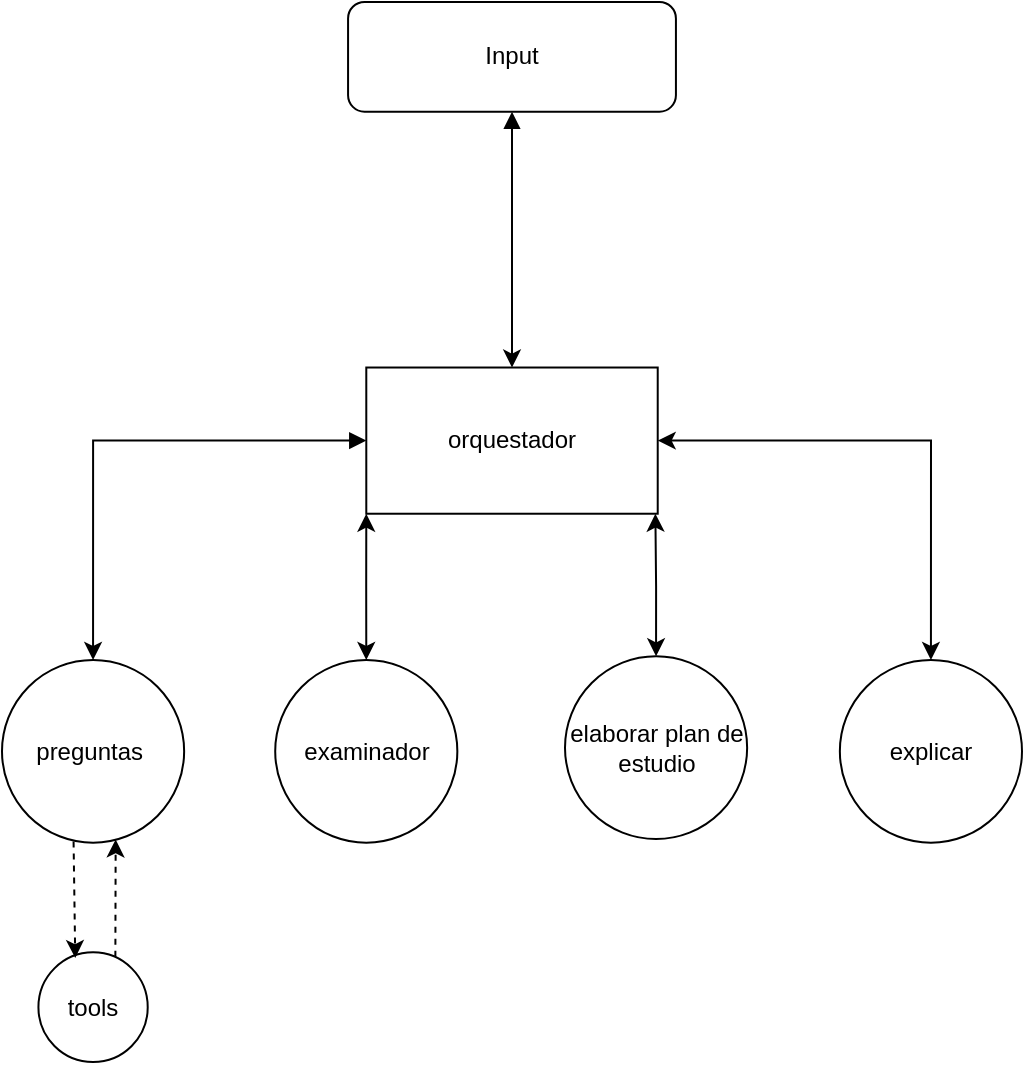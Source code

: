 <mxfile>
    <diagram id="C5RBs43oDa-KdzZeNtuy" name="Page-1">
        <mxGraphModel dx="783" dy="537" grid="1" gridSize="10" guides="1" tooltips="1" connect="1" arrows="1" fold="1" page="1" pageScale="1" pageWidth="827" pageHeight="1169" math="0" shadow="0">
            <root>
                <mxCell id="WIyWlLk6GJQsqaUBKTNV-0"/>
                <mxCell id="WIyWlLk6GJQsqaUBKTNV-1" parent="WIyWlLk6GJQsqaUBKTNV-0"/>
                <mxCell id="0" value="" style="group" vertex="1" connectable="0" parent="WIyWlLk6GJQsqaUBKTNV-1">
                    <mxGeometry x="140" y="50" width="510" height="530" as="geometry"/>
                </mxCell>
                <mxCell id="ZRpAcRi9Kn3N0MtbUfiD-23" style="edgeStyle=orthogonalEdgeStyle;rounded=0;orthogonalLoop=1;jettySize=auto;html=1;exitX=0.5;exitY=1;exitDx=0;exitDy=0;entryX=0.5;entryY=0;entryDx=0;entryDy=0;startArrow=block;startFill=1;" parent="0" source="ZRpAcRi9Kn3N0MtbUfiD-0" target="ZRpAcRi9Kn3N0MtbUfiD-18" edge="1">
                    <mxGeometry relative="1" as="geometry"/>
                </mxCell>
                <mxCell id="ZRpAcRi9Kn3N0MtbUfiD-0" value="Input" style="rounded=1;whiteSpace=wrap;html=1;" parent="0" vertex="1">
                    <mxGeometry x="173.036" width="163.929" height="54.828" as="geometry"/>
                </mxCell>
                <mxCell id="ZRpAcRi9Kn3N0MtbUfiD-4" value="&lt;font&gt;preguntas&amp;nbsp;&lt;/font&gt;" style="ellipse;whiteSpace=wrap;html=1;" parent="0" vertex="1">
                    <mxGeometry y="328.966" width="91.071" height="91.379" as="geometry"/>
                </mxCell>
                <mxCell id="M-8su_GckMI3d904jpOa-2" style="edgeStyle=orthogonalEdgeStyle;rounded=0;orthogonalLoop=1;jettySize=auto;html=1;exitX=0.5;exitY=0;exitDx=0;exitDy=0;entryX=0;entryY=1;entryDx=0;entryDy=0;startArrow=classic;startFill=1;" parent="0" source="ZRpAcRi9Kn3N0MtbUfiD-5" edge="1">
                    <mxGeometry relative="1" as="geometry">
                        <mxPoint x="182.143" y="255.862" as="targetPoint"/>
                    </mxGeometry>
                </mxCell>
                <mxCell id="ZRpAcRi9Kn3N0MtbUfiD-5" value="&lt;font&gt;examinador&lt;/font&gt;" style="ellipse;whiteSpace=wrap;html=1;" parent="0" vertex="1">
                    <mxGeometry x="136.607" y="328.966" width="91.071" height="91.379" as="geometry"/>
                </mxCell>
                <mxCell id="ZRpAcRi9Kn3N0MtbUfiD-8" value="&lt;font&gt;tools&lt;/font&gt;" style="ellipse;whiteSpace=wrap;html=1;" parent="0" vertex="1">
                    <mxGeometry x="18.214" y="475.172" width="54.643" height="54.828" as="geometry"/>
                </mxCell>
                <mxCell id="ZRpAcRi9Kn3N0MtbUfiD-16" value="" style="endArrow=classic;html=1;rounded=0;exitX=0.393;exitY=0.993;exitDx=0;exitDy=0;exitPerimeter=0;dashed=1;entryX=0.337;entryY=0.052;entryDx=0;entryDy=0;entryPerimeter=0;" parent="0" source="ZRpAcRi9Kn3N0MtbUfiD-4" target="ZRpAcRi9Kn3N0MtbUfiD-8" edge="1">
                    <mxGeometry width="50" height="50" relative="1" as="geometry">
                        <mxPoint x="-18.214" y="420.345" as="sourcePoint"/>
                        <mxPoint x="36.429" y="475.172" as="targetPoint"/>
                    </mxGeometry>
                </mxCell>
                <mxCell id="ZRpAcRi9Kn3N0MtbUfiD-17" value="" style="endArrow=classic;html=1;rounded=0;exitX=0.704;exitY=0.041;exitDx=0;exitDy=0;exitPerimeter=0;entryX=0.624;entryY=0.982;entryDx=0;entryDy=0;entryPerimeter=0;dashed=1;" parent="0" source="ZRpAcRi9Kn3N0MtbUfiD-8" target="ZRpAcRi9Kn3N0MtbUfiD-4" edge="1">
                    <mxGeometry width="50" height="50" relative="1" as="geometry">
                        <mxPoint x="-54.643" y="475.172" as="sourcePoint"/>
                        <mxPoint x="36.429" y="383.793" as="targetPoint"/>
                    </mxGeometry>
                </mxCell>
                <mxCell id="ZRpAcRi9Kn3N0MtbUfiD-20" style="edgeStyle=orthogonalEdgeStyle;rounded=0;orthogonalLoop=1;jettySize=auto;html=1;exitX=0;exitY=0.5;exitDx=0;exitDy=0;startArrow=block;startFill=1;" parent="0" source="ZRpAcRi9Kn3N0MtbUfiD-18" target="ZRpAcRi9Kn3N0MtbUfiD-4" edge="1">
                    <mxGeometry relative="1" as="geometry"/>
                </mxCell>
                <mxCell id="ZRpAcRi9Kn3N0MtbUfiD-18" value="orquestador" style="rounded=0;whiteSpace=wrap;html=1;" parent="0" vertex="1">
                    <mxGeometry x="182.143" y="182.759" width="145.714" height="73.103" as="geometry"/>
                </mxCell>
                <mxCell id="ZRpAcRi9Kn3N0MtbUfiD-24" value="&lt;font&gt;elaborar plan de estudio&lt;/font&gt;" style="ellipse;whiteSpace=wrap;html=1;" parent="0" vertex="1">
                    <mxGeometry x="281.5" y="327.138" width="91.071" height="91.379" as="geometry"/>
                </mxCell>
                <mxCell id="M-8su_GckMI3d904jpOa-0" style="edgeStyle=orthogonalEdgeStyle;rounded=0;orthogonalLoop=1;jettySize=auto;html=1;exitX=0.5;exitY=0;exitDx=0;exitDy=0;entryX=1;entryY=0.5;entryDx=0;entryDy=0;startArrow=classic;startFill=1;" parent="0" source="ZRpAcRi9Kn3N0MtbUfiD-25" target="ZRpAcRi9Kn3N0MtbUfiD-18" edge="1">
                    <mxGeometry relative="1" as="geometry"/>
                </mxCell>
                <mxCell id="ZRpAcRi9Kn3N0MtbUfiD-25" value="&lt;font&gt;explicar&lt;/font&gt;" style="ellipse;whiteSpace=wrap;html=1;" parent="0" vertex="1">
                    <mxGeometry x="418.929" y="328.966" width="91.071" height="91.379" as="geometry"/>
                </mxCell>
                <mxCell id="M-8su_GckMI3d904jpOa-4" style="edgeStyle=orthogonalEdgeStyle;rounded=0;orthogonalLoop=1;jettySize=auto;html=1;entryX=0.942;entryY=1.025;entryDx=0;entryDy=0;entryPerimeter=0;startArrow=classic;startFill=1;" parent="0" source="ZRpAcRi9Kn3N0MtbUfiD-24" edge="1">
                    <mxGeometry relative="1" as="geometry">
                        <mxPoint x="326.691" y="255.862" as="targetPoint"/>
                    </mxGeometry>
                </mxCell>
            </root>
        </mxGraphModel>
    </diagram>
</mxfile>